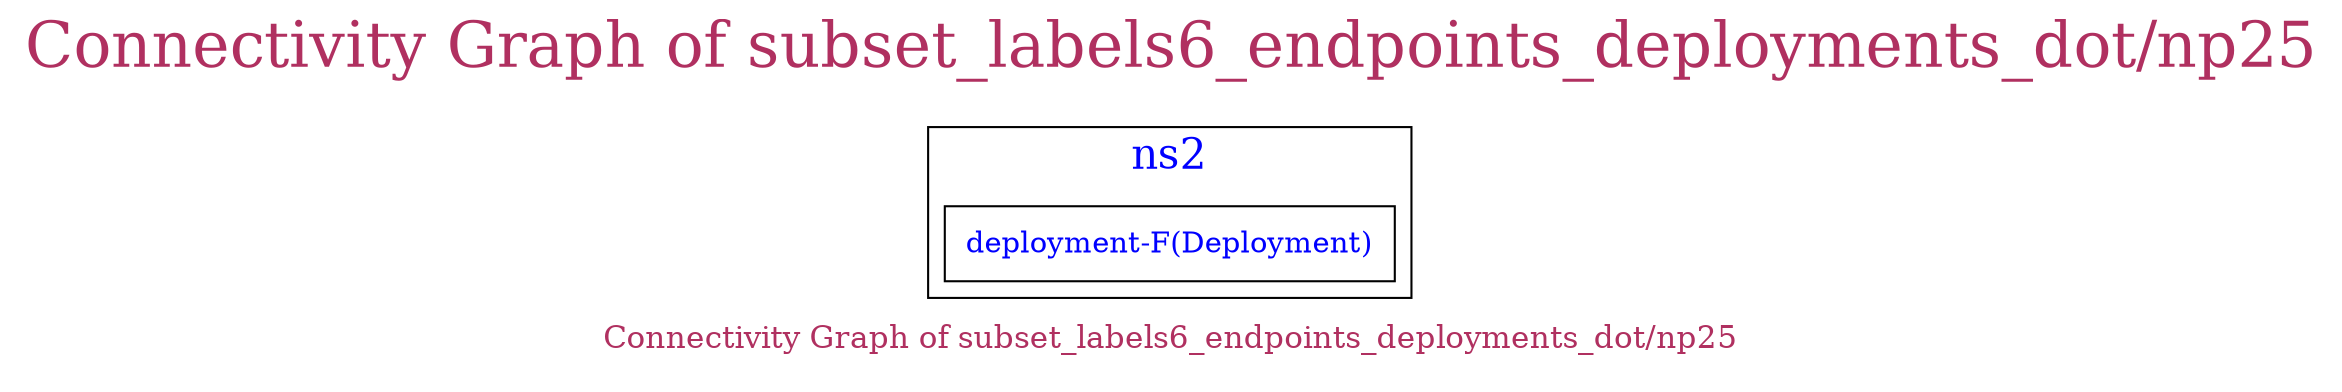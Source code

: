 // The Connectivity Graph of subset_labels6_endpoints_deployments_dot/np25
digraph {
	label="Connectivity Graph of subset_labels6_endpoints_deployments_dot/np25"	labelloc = "t"
	fontsize=30
	fontcolor=maroon
	subgraph cluster_map_explanation {
subgraph cluster_ns2_namespace{
	label="ns2"
	fontsize=20
	fontcolor=blue
	tooltip="Namespace"
	"ns2/deployment-F(Deployment)" [label=<<table border="0" cellspacing="0"><tr><td>deployment-F(Deployment)</td></tr></table>> shape=box fontcolor=blue tooltip="Workload"]
}
	color=white
	labelloc = "b"
	fontsize=15
	fontcolor=maroon
	}
}
